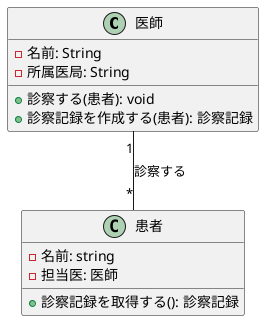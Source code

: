 @startuml 診療記録
class 医師 {
  - 名前: String
  - 所属医局: String
  + 診察する(患者): void
  + 診察記録を作成する(患者): 診察記録
}

class 患者 {
  - 名前: string
  - 担当医: 医師
  + 診察記録を取得する(): 診察記録
}


医師 "1" -- "*" 患者: 診察する
@enduml